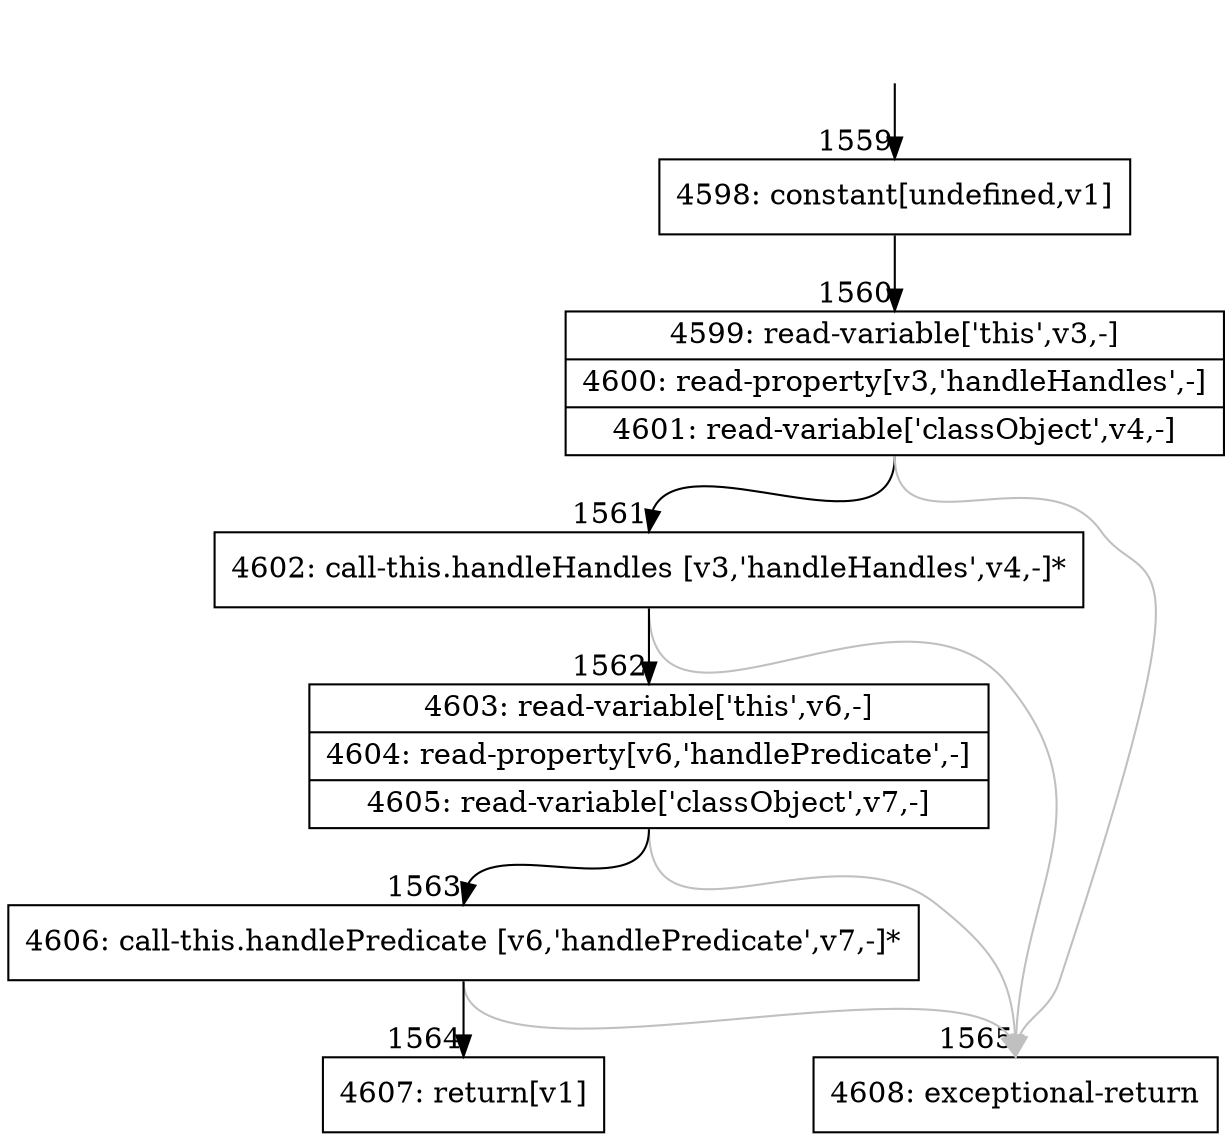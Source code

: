 digraph {
rankdir="TD"
BB_entry187[shape=none,label=""];
BB_entry187 -> BB1559 [tailport=s, headport=n, headlabel="    1559"]
BB1559 [shape=record label="{4598: constant[undefined,v1]}" ] 
BB1559 -> BB1560 [tailport=s, headport=n, headlabel="      1560"]
BB1560 [shape=record label="{4599: read-variable['this',v3,-]|4600: read-property[v3,'handleHandles',-]|4601: read-variable['classObject',v4,-]}" ] 
BB1560 -> BB1561 [tailport=s, headport=n, headlabel="      1561"]
BB1560 -> BB1565 [tailport=s, headport=n, color=gray, headlabel="      1565"]
BB1561 [shape=record label="{4602: call-this.handleHandles [v3,'handleHandles',v4,-]*}" ] 
BB1561 -> BB1562 [tailport=s, headport=n, headlabel="      1562"]
BB1561 -> BB1565 [tailport=s, headport=n, color=gray]
BB1562 [shape=record label="{4603: read-variable['this',v6,-]|4604: read-property[v6,'handlePredicate',-]|4605: read-variable['classObject',v7,-]}" ] 
BB1562 -> BB1563 [tailport=s, headport=n, headlabel="      1563"]
BB1562 -> BB1565 [tailport=s, headport=n, color=gray]
BB1563 [shape=record label="{4606: call-this.handlePredicate [v6,'handlePredicate',v7,-]*}" ] 
BB1563 -> BB1564 [tailport=s, headport=n, headlabel="      1564"]
BB1563 -> BB1565 [tailport=s, headport=n, color=gray]
BB1564 [shape=record label="{4607: return[v1]}" ] 
BB1565 [shape=record label="{4608: exceptional-return}" ] 
//#$~ 1798
}

